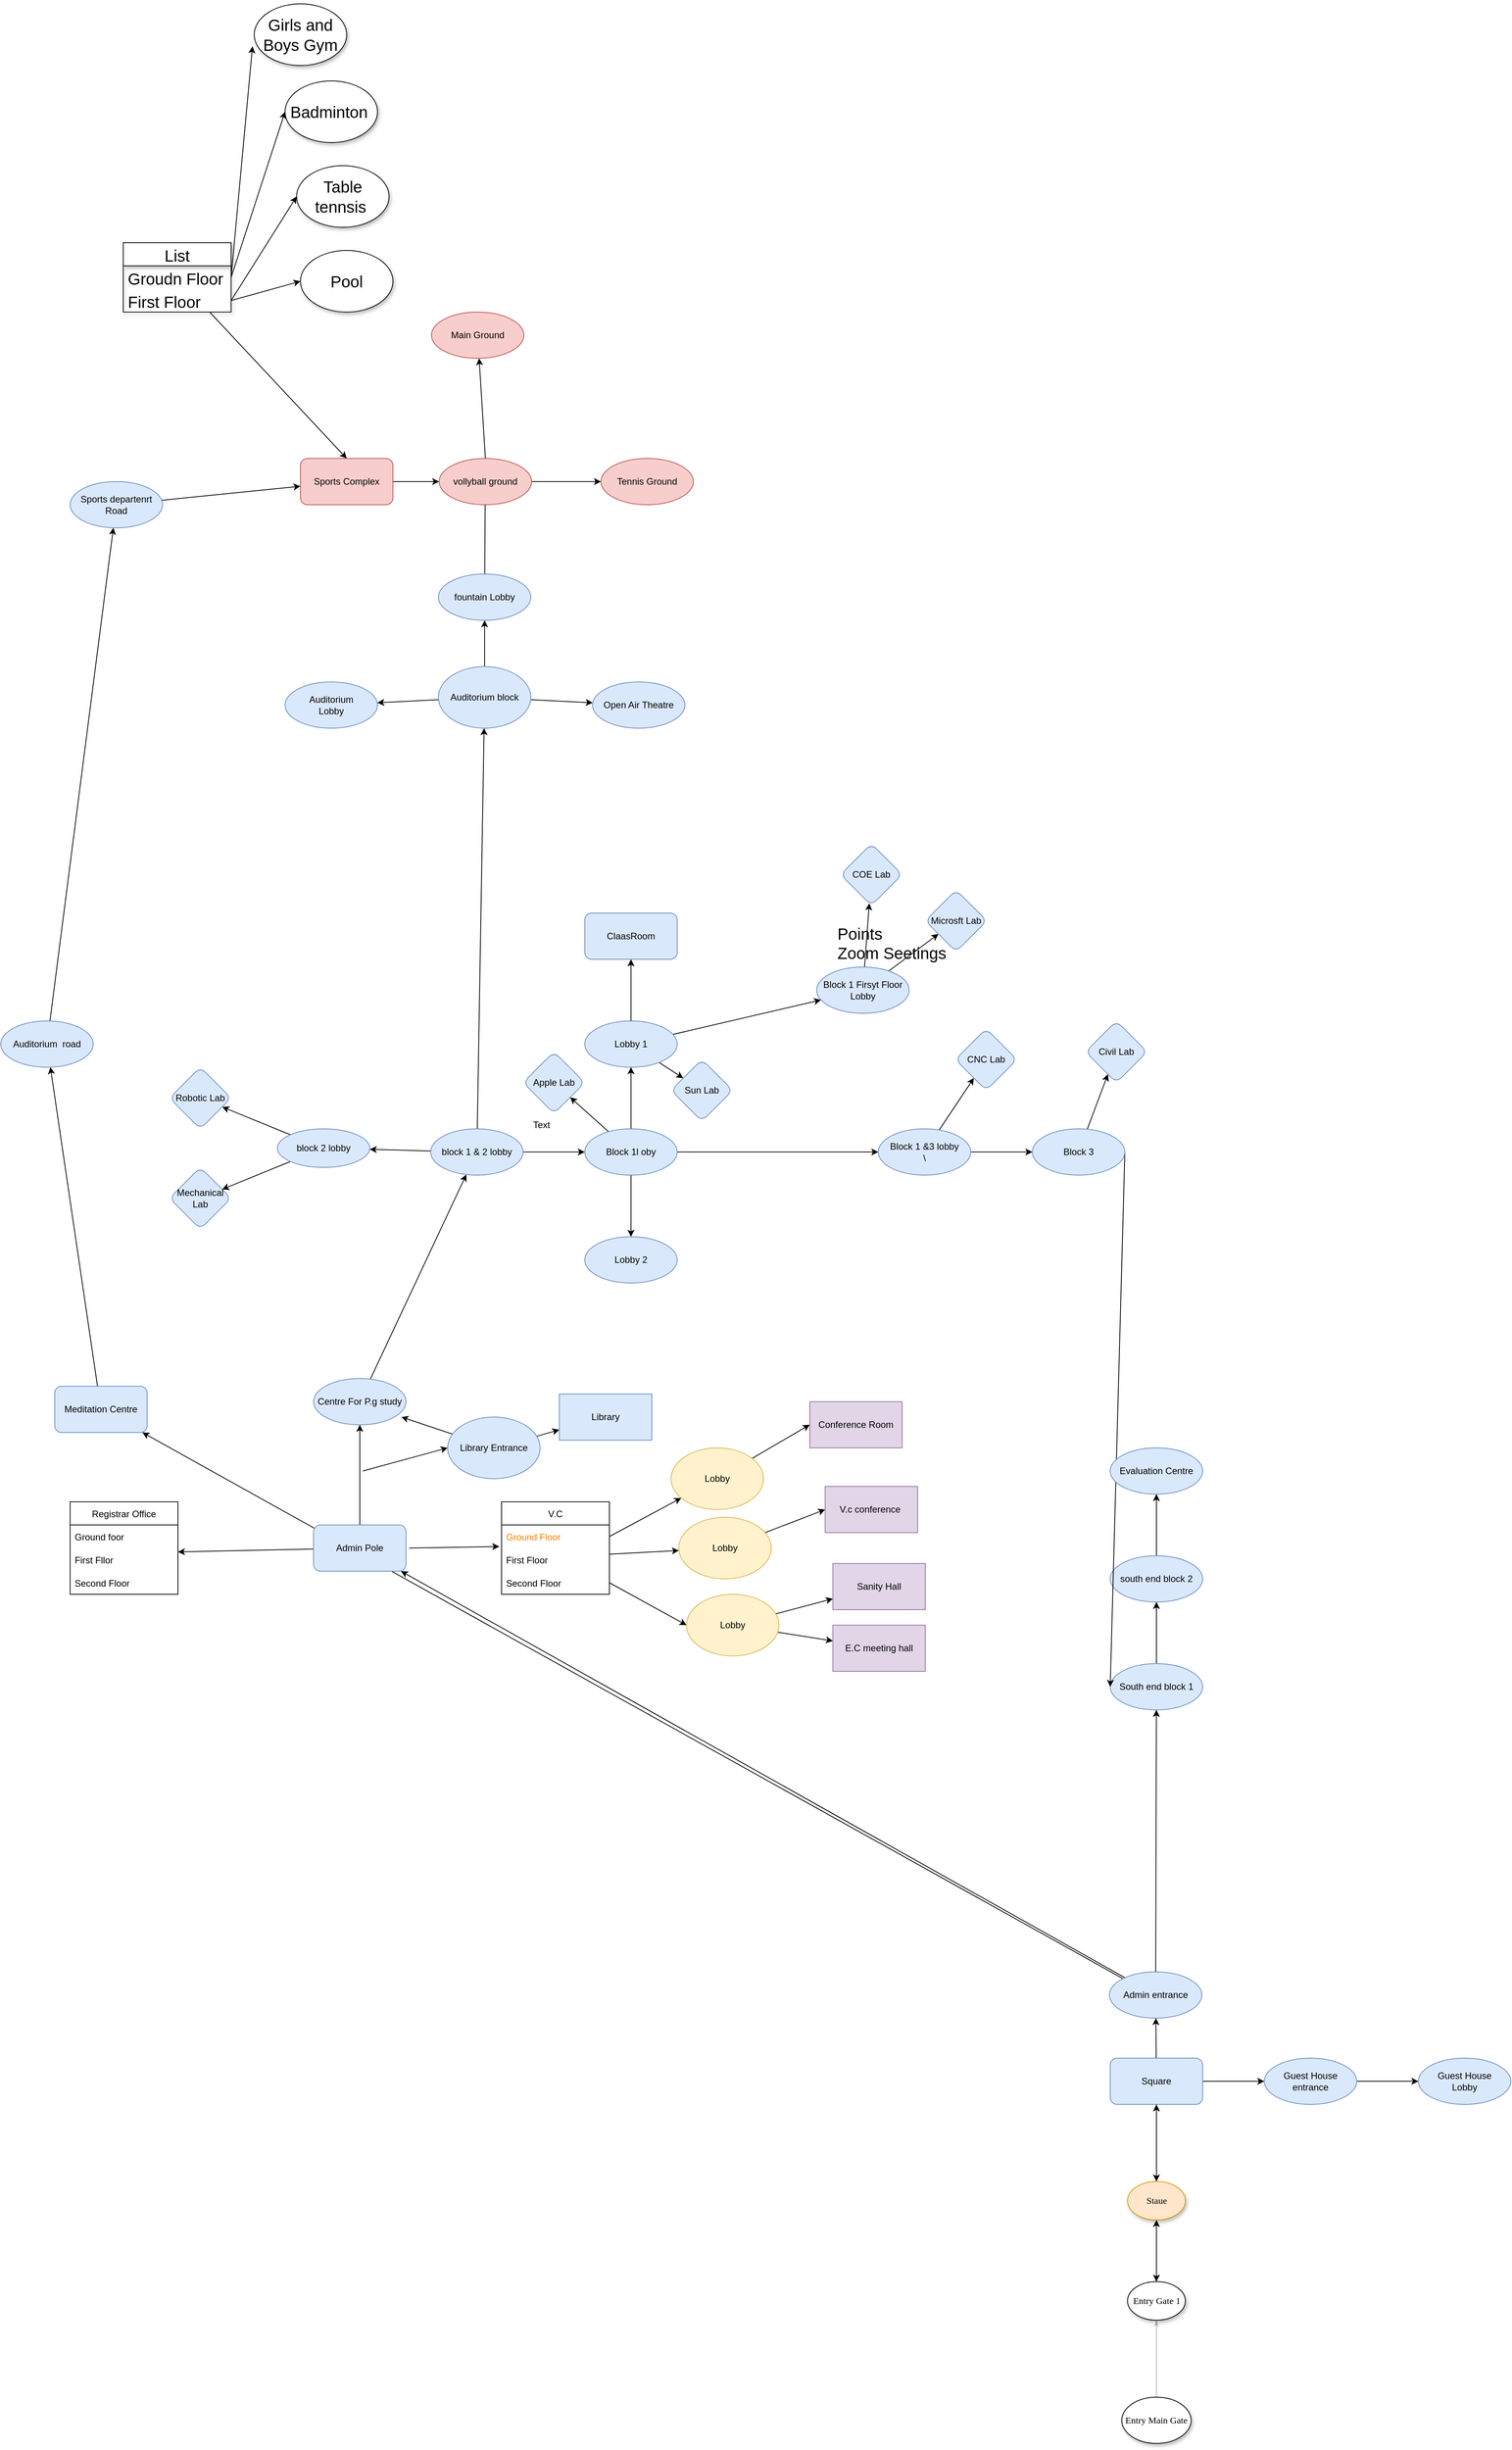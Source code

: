 <mxfile version="16.6.3" type="github">
  <diagram name="Page-1" id="42789a77-a242-8287-6e28-9cd8cfd52e62">
    <mxGraphModel dx="1148" dy="884" grid="1" gridSize="10" guides="1" tooltips="1" connect="1" arrows="1" fold="1" page="1" pageScale="1" pageWidth="4681" pageHeight="3300" background="none" math="0" shadow="0">
      <root>
        <mxCell id="0" />
        <mxCell id="1" parent="0" />
        <mxCell id="1ea317790d2ca983-12" style="edgeStyle=none;rounded=1;html=1;labelBackgroundColor=none;startArrow=none;startFill=0;startSize=5;endArrow=classicThin;endFill=1;endSize=5;jettySize=auto;orthogonalLoop=1;strokeColor=#B3B3B3;strokeWidth=1;fontFamily=Verdana;fontSize=12" parent="1" source="1ea317790d2ca983-1" target="1ea317790d2ca983-2" edge="1">
          <mxGeometry relative="1" as="geometry" />
        </mxCell>
        <mxCell id="1ea317790d2ca983-1" value="Entry Main Gate" style="ellipse;whiteSpace=wrap;html=1;rounded=0;shadow=1;comic=0;labelBackgroundColor=none;strokeWidth=1;fontFamily=Verdana;fontSize=12;align=center;" parent="1" vertex="1">
          <mxGeometry x="1536" y="3226" width="90" height="60" as="geometry" />
        </mxCell>
        <mxCell id="1ea317790d2ca983-2" value="&lt;span&gt;Entry Gate 1&lt;/span&gt;" style="ellipse;whiteSpace=wrap;html=1;rounded=0;shadow=1;comic=0;labelBackgroundColor=none;strokeWidth=1;fontFamily=Verdana;fontSize=12;align=center;" parent="1" vertex="1">
          <mxGeometry x="1543.5" y="3076" width="75" height="50" as="geometry" />
        </mxCell>
        <mxCell id="1ea317790d2ca983-6" value="&lt;span&gt;Staue&lt;/span&gt;" style="ellipse;whiteSpace=wrap;html=1;rounded=0;shadow=1;comic=0;labelBackgroundColor=none;strokeWidth=1;fontFamily=Verdana;fontSize=12;align=center;fillColor=#ffe6cc;strokeColor=#d79b00;" parent="1" vertex="1">
          <mxGeometry x="1543.5" y="2946" width="75" height="50" as="geometry" />
        </mxCell>
        <mxCell id="r8p-rTUP_P2dbKx-3tGq-9" value="" style="edgeStyle=none;rounded=0;orthogonalLoop=1;jettySize=auto;html=1;" edge="1" parent="1" source="r8p-rTUP_P2dbKx-3tGq-3" target="r8p-rTUP_P2dbKx-3tGq-8">
          <mxGeometry relative="1" as="geometry" />
        </mxCell>
        <mxCell id="r8p-rTUP_P2dbKx-3tGq-16" value="" style="edgeStyle=none;rounded=0;orthogonalLoop=1;jettySize=auto;html=1;" edge="1" parent="1" source="r8p-rTUP_P2dbKx-3tGq-3" target="r8p-rTUP_P2dbKx-3tGq-15">
          <mxGeometry relative="1" as="geometry" />
        </mxCell>
        <mxCell id="r8p-rTUP_P2dbKx-3tGq-3" value="Square" style="rounded=1;whiteSpace=wrap;html=1;fillColor=#dae8fc;strokeColor=#6c8ebf;" vertex="1" parent="1">
          <mxGeometry x="1521" y="2786" width="120" height="60" as="geometry" />
        </mxCell>
        <mxCell id="r8p-rTUP_P2dbKx-3tGq-11" value="" style="edgeStyle=none;rounded=0;orthogonalLoop=1;jettySize=auto;html=1;" edge="1" parent="1" source="r8p-rTUP_P2dbKx-3tGq-8" target="r8p-rTUP_P2dbKx-3tGq-10">
          <mxGeometry relative="1" as="geometry" />
        </mxCell>
        <mxCell id="r8p-rTUP_P2dbKx-3tGq-8" value="Guest House entrance" style="ellipse;whiteSpace=wrap;html=1;fillColor=#dae8fc;strokeColor=#6c8ebf;rounded=1;" vertex="1" parent="1">
          <mxGeometry x="1721" y="2786" width="120" height="60" as="geometry" />
        </mxCell>
        <mxCell id="r8p-rTUP_P2dbKx-3tGq-10" value="Guest House &lt;br&gt;Lobby" style="ellipse;whiteSpace=wrap;html=1;fillColor=#dae8fc;strokeColor=#6c8ebf;rounded=1;" vertex="1" parent="1">
          <mxGeometry x="1921" y="2786" width="120" height="60" as="geometry" />
        </mxCell>
        <mxCell id="r8p-rTUP_P2dbKx-3tGq-13" value="" style="endArrow=classic;startArrow=classic;html=1;rounded=0;entryX=0.5;entryY=1;entryDx=0;entryDy=0;exitX=0.5;exitY=0;exitDx=0;exitDy=0;" edge="1" parent="1" source="1ea317790d2ca983-6" target="r8p-rTUP_P2dbKx-3tGq-3">
          <mxGeometry width="50" height="50" relative="1" as="geometry">
            <mxPoint x="1626" y="3126" as="sourcePoint" />
            <mxPoint x="1676" y="3076" as="targetPoint" />
          </mxGeometry>
        </mxCell>
        <mxCell id="r8p-rTUP_P2dbKx-3tGq-14" value="" style="endArrow=classic;startArrow=classic;html=1;rounded=0;exitX=0.5;exitY=0;exitDx=0;exitDy=0;entryX=0.5;entryY=1;entryDx=0;entryDy=0;" edge="1" parent="1" source="1ea317790d2ca983-2" target="1ea317790d2ca983-6">
          <mxGeometry width="50" height="50" relative="1" as="geometry">
            <mxPoint x="1626" y="3236" as="sourcePoint" />
            <mxPoint x="1676" y="3186" as="targetPoint" />
          </mxGeometry>
        </mxCell>
        <mxCell id="r8p-rTUP_P2dbKx-3tGq-18" value="" style="edgeStyle=none;rounded=0;orthogonalLoop=1;jettySize=auto;html=1;" edge="1" parent="1" source="r8p-rTUP_P2dbKx-3tGq-15" target="r8p-rTUP_P2dbKx-3tGq-17">
          <mxGeometry relative="1" as="geometry" />
        </mxCell>
        <mxCell id="r8p-rTUP_P2dbKx-3tGq-82" value="" style="edgeStyle=none;rounded=0;orthogonalLoop=1;jettySize=auto;html=1;fontSize=21;fontColor=#000000;exitX=0;exitY=0;exitDx=0;exitDy=0;" edge="1" parent="1" source="r8p-rTUP_P2dbKx-3tGq-15" target="r8p-rTUP_P2dbKx-3tGq-81">
          <mxGeometry relative="1" as="geometry">
            <mxPoint x="519.435" y="2237.353" as="sourcePoint" />
          </mxGeometry>
        </mxCell>
        <mxCell id="r8p-rTUP_P2dbKx-3tGq-107" value="" style="edgeStyle=none;rounded=0;orthogonalLoop=1;jettySize=auto;html=1;fontSize=21;fontColor=#000000;" edge="1" parent="1" source="r8p-rTUP_P2dbKx-3tGq-15" target="r8p-rTUP_P2dbKx-3tGq-106">
          <mxGeometry relative="1" as="geometry" />
        </mxCell>
        <mxCell id="r8p-rTUP_P2dbKx-3tGq-15" value="Admin entrance" style="ellipse;whiteSpace=wrap;html=1;fillColor=#dae8fc;strokeColor=#6c8ebf;rounded=1;" vertex="1" parent="1">
          <mxGeometry x="1520" y="2674" width="120" height="60" as="geometry" />
        </mxCell>
        <mxCell id="r8p-rTUP_P2dbKx-3tGq-52" style="edgeStyle=none;rounded=0;orthogonalLoop=1;jettySize=auto;html=1;entryX=1;entryY=0.167;entryDx=0;entryDy=0;entryPerimeter=0;fontColor=#000000;" edge="1" parent="1" source="r8p-rTUP_P2dbKx-3tGq-17" target="r8p-rTUP_P2dbKx-3tGq-32">
          <mxGeometry relative="1" as="geometry" />
        </mxCell>
        <mxCell id="r8p-rTUP_P2dbKx-3tGq-55" value="" style="edgeStyle=none;rounded=0;orthogonalLoop=1;jettySize=auto;html=1;fontColor=#000000;" edge="1" parent="1" source="r8p-rTUP_P2dbKx-3tGq-17" target="r8p-rTUP_P2dbKx-3tGq-54">
          <mxGeometry relative="1" as="geometry" />
        </mxCell>
        <mxCell id="r8p-rTUP_P2dbKx-3tGq-69" style="edgeStyle=none;rounded=0;orthogonalLoop=1;jettySize=auto;html=1;entryX=0;entryY=0.5;entryDx=0;entryDy=0;fontColor=#000000;" edge="1" parent="1" target="r8p-rTUP_P2dbKx-3tGq-68">
          <mxGeometry relative="1" as="geometry">
            <mxPoint x="551" y="2024" as="sourcePoint" />
          </mxGeometry>
        </mxCell>
        <mxCell id="r8p-rTUP_P2dbKx-3tGq-17" value="Admin Pole" style="whiteSpace=wrap;html=1;fillColor=#dae8fc;strokeColor=#6c8ebf;rounded=1;" vertex="1" parent="1">
          <mxGeometry x="487" y="2094" width="120" height="60" as="geometry" />
        </mxCell>
        <mxCell id="r8p-rTUP_P2dbKx-3tGq-21" value="V.C" style="swimlane;fontStyle=0;childLayout=stackLayout;horizontal=1;startSize=30;horizontalStack=0;resizeParent=1;resizeParentMax=0;resizeLast=0;collapsible=1;marginBottom=0;" vertex="1" parent="1">
          <mxGeometry x="731" y="2064" width="140" height="120" as="geometry" />
        </mxCell>
        <mxCell id="r8p-rTUP_P2dbKx-3tGq-22" value="Ground Floor" style="text;strokeColor=none;fillColor=none;align=left;verticalAlign=middle;spacingLeft=4;spacingRight=4;overflow=hidden;points=[[0,0.5],[1,0.5]];portConstraint=eastwest;rotatable=0;fontColor=#FF8000;" vertex="1" parent="r8p-rTUP_P2dbKx-3tGq-21">
          <mxGeometry y="30" width="140" height="30" as="geometry" />
        </mxCell>
        <mxCell id="r8p-rTUP_P2dbKx-3tGq-23" value="First Floor" style="text;strokeColor=none;fillColor=none;align=left;verticalAlign=middle;spacingLeft=4;spacingRight=4;overflow=hidden;points=[[0,0.5],[1,0.5]];portConstraint=eastwest;rotatable=0;" vertex="1" parent="r8p-rTUP_P2dbKx-3tGq-21">
          <mxGeometry y="60" width="140" height="30" as="geometry" />
        </mxCell>
        <mxCell id="r8p-rTUP_P2dbKx-3tGq-24" value="Second Floor" style="text;strokeColor=none;fillColor=none;align=left;verticalAlign=middle;spacingLeft=4;spacingRight=4;overflow=hidden;points=[[0,0.5],[1,0.5]];portConstraint=eastwest;rotatable=0;" vertex="1" parent="r8p-rTUP_P2dbKx-3tGq-21">
          <mxGeometry y="90" width="140" height="30" as="geometry" />
        </mxCell>
        <mxCell id="r8p-rTUP_P2dbKx-3tGq-25" value="" style="endArrow=classic;html=1;rounded=0;entryX=-0.021;entryY=-0.067;entryDx=0;entryDy=0;entryPerimeter=0;" edge="1" parent="1" target="r8p-rTUP_P2dbKx-3tGq-23">
          <mxGeometry width="50" height="50" relative="1" as="geometry">
            <mxPoint x="611" y="2124" as="sourcePoint" />
            <mxPoint x="721" y="2124" as="targetPoint" />
          </mxGeometry>
        </mxCell>
        <mxCell id="r8p-rTUP_P2dbKx-3tGq-30" value="Registrar Office" style="swimlane;fontStyle=0;childLayout=stackLayout;horizontal=1;startSize=30;horizontalStack=0;resizeParent=1;resizeParentMax=0;resizeLast=0;collapsible=1;marginBottom=0;" vertex="1" parent="1">
          <mxGeometry x="171" y="2064" width="140" height="120" as="geometry" />
        </mxCell>
        <mxCell id="r8p-rTUP_P2dbKx-3tGq-31" value="Ground foor" style="text;strokeColor=none;fillColor=none;align=left;verticalAlign=middle;spacingLeft=4;spacingRight=4;overflow=hidden;points=[[0,0.5],[1,0.5]];portConstraint=eastwest;rotatable=0;" vertex="1" parent="r8p-rTUP_P2dbKx-3tGq-30">
          <mxGeometry y="30" width="140" height="30" as="geometry" />
        </mxCell>
        <mxCell id="r8p-rTUP_P2dbKx-3tGq-32" value="First Fllor" style="text;strokeColor=none;fillColor=none;align=left;verticalAlign=middle;spacingLeft=4;spacingRight=4;overflow=hidden;points=[[0,0.5],[1,0.5]];portConstraint=eastwest;rotatable=0;" vertex="1" parent="r8p-rTUP_P2dbKx-3tGq-30">
          <mxGeometry y="60" width="140" height="30" as="geometry" />
        </mxCell>
        <mxCell id="r8p-rTUP_P2dbKx-3tGq-33" value="Second Floor" style="text;strokeColor=none;fillColor=none;align=left;verticalAlign=middle;spacingLeft=4;spacingRight=4;overflow=hidden;points=[[0,0.5],[1,0.5]];portConstraint=eastwest;rotatable=0;" vertex="1" parent="r8p-rTUP_P2dbKx-3tGq-30">
          <mxGeometry y="90" width="140" height="30" as="geometry" />
        </mxCell>
        <mxCell id="r8p-rTUP_P2dbKx-3tGq-37" style="edgeStyle=none;rounded=0;orthogonalLoop=1;jettySize=auto;html=1;fontColor=#FF8000;exitX=1;exitY=0.5;exitDx=0;exitDy=0;" edge="1" parent="1" source="r8p-rTUP_P2dbKx-3tGq-22" target="r8p-rTUP_P2dbKx-3tGq-38">
          <mxGeometry relative="1" as="geometry">
            <mxPoint x="981" y="2104" as="targetPoint" />
          </mxGeometry>
        </mxCell>
        <mxCell id="r8p-rTUP_P2dbKx-3tGq-49" value="" style="edgeStyle=none;rounded=0;orthogonalLoop=1;jettySize=auto;html=1;fontColor=#000000;entryX=0;entryY=0.5;entryDx=0;entryDy=0;" edge="1" parent="1" source="r8p-rTUP_P2dbKx-3tGq-38" target="r8p-rTUP_P2dbKx-3tGq-48">
          <mxGeometry relative="1" as="geometry" />
        </mxCell>
        <mxCell id="r8p-rTUP_P2dbKx-3tGq-38" value="&lt;font color=&quot;#000000&quot;&gt;Lobby&lt;/font&gt;" style="ellipse;whiteSpace=wrap;html=1;fillColor=#fff2cc;strokeColor=#d6b656;" vertex="1" parent="1">
          <mxGeometry x="951" y="1994" width="120" height="80" as="geometry" />
        </mxCell>
        <mxCell id="r8p-rTUP_P2dbKx-3tGq-39" style="edgeStyle=none;rounded=0;orthogonalLoop=1;jettySize=auto;html=1;fontColor=#FF8000;exitX=1;exitY=0.267;exitDx=0;exitDy=0;exitPerimeter=0;" edge="1" parent="1" source="r8p-rTUP_P2dbKx-3tGq-23" target="r8p-rTUP_P2dbKx-3tGq-40">
          <mxGeometry relative="1" as="geometry">
            <mxPoint x="961" y="2132" as="targetPoint" />
          </mxGeometry>
        </mxCell>
        <mxCell id="r8p-rTUP_P2dbKx-3tGq-51" value="" style="edgeStyle=none;rounded=0;orthogonalLoop=1;jettySize=auto;html=1;fontColor=#000000;entryX=0;entryY=0.5;entryDx=0;entryDy=0;" edge="1" parent="1" source="r8p-rTUP_P2dbKx-3tGq-40" target="r8p-rTUP_P2dbKx-3tGq-50">
          <mxGeometry relative="1" as="geometry" />
        </mxCell>
        <mxCell id="r8p-rTUP_P2dbKx-3tGq-40" value="Lobby" style="ellipse;whiteSpace=wrap;html=1;fillColor=#fff2cc;strokeColor=#d6b656;" vertex="1" parent="1">
          <mxGeometry x="961" y="2084" width="120" height="80" as="geometry" />
        </mxCell>
        <mxCell id="r8p-rTUP_P2dbKx-3tGq-41" style="edgeStyle=none;rounded=0;orthogonalLoop=1;jettySize=auto;html=1;fontColor=#000000;exitX=1;exitY=0.5;exitDx=0;exitDy=0;entryX=0;entryY=0.5;entryDx=0;entryDy=0;" edge="1" parent="1" source="r8p-rTUP_P2dbKx-3tGq-24" target="r8p-rTUP_P2dbKx-3tGq-42">
          <mxGeometry relative="1" as="geometry">
            <mxPoint x="961" y="2224" as="targetPoint" />
          </mxGeometry>
        </mxCell>
        <mxCell id="r8p-rTUP_P2dbKx-3tGq-43" style="edgeStyle=none;rounded=0;orthogonalLoop=1;jettySize=auto;html=1;fontColor=#000000;" edge="1" parent="1" source="r8p-rTUP_P2dbKx-3tGq-42">
          <mxGeometry relative="1" as="geometry">
            <mxPoint x="971" y="2224" as="targetPoint" />
          </mxGeometry>
        </mxCell>
        <mxCell id="r8p-rTUP_P2dbKx-3tGq-45" value="" style="edgeStyle=none;rounded=0;orthogonalLoop=1;jettySize=auto;html=1;fontColor=#000000;" edge="1" parent="1" source="r8p-rTUP_P2dbKx-3tGq-42" target="r8p-rTUP_P2dbKx-3tGq-44">
          <mxGeometry relative="1" as="geometry" />
        </mxCell>
        <mxCell id="r8p-rTUP_P2dbKx-3tGq-47" value="" style="edgeStyle=none;rounded=0;orthogonalLoop=1;jettySize=auto;html=1;fontColor=#000000;" edge="1" parent="1" source="r8p-rTUP_P2dbKx-3tGq-42" target="r8p-rTUP_P2dbKx-3tGq-46">
          <mxGeometry relative="1" as="geometry" />
        </mxCell>
        <mxCell id="r8p-rTUP_P2dbKx-3tGq-42" value="Lobby" style="ellipse;whiteSpace=wrap;html=1;fillColor=#fff2cc;strokeColor=#d6b656;" vertex="1" parent="1">
          <mxGeometry x="971" y="2184" width="120" height="80" as="geometry" />
        </mxCell>
        <mxCell id="r8p-rTUP_P2dbKx-3tGq-44" value="Sanity Hall" style="whiteSpace=wrap;html=1;fillColor=#e1d5e7;strokeColor=#9673a6;" vertex="1" parent="1">
          <mxGeometry x="1161" y="2144" width="120" height="60" as="geometry" />
        </mxCell>
        <mxCell id="r8p-rTUP_P2dbKx-3tGq-46" value="E.C meeting hall" style="whiteSpace=wrap;html=1;fillColor=#e1d5e7;strokeColor=#9673a6;" vertex="1" parent="1">
          <mxGeometry x="1161" y="2224" width="120" height="60" as="geometry" />
        </mxCell>
        <mxCell id="r8p-rTUP_P2dbKx-3tGq-48" value="&lt;font color=&quot;#000000&quot;&gt;Conference Room&lt;/font&gt;" style="whiteSpace=wrap;html=1;fillColor=#e1d5e7;strokeColor=#9673a6;" vertex="1" parent="1">
          <mxGeometry x="1131" y="1934" width="120" height="60" as="geometry" />
        </mxCell>
        <mxCell id="r8p-rTUP_P2dbKx-3tGq-50" value="V.c conference&amp;nbsp;" style="whiteSpace=wrap;html=1;fillColor=#e1d5e7;strokeColor=#9673a6;" vertex="1" parent="1">
          <mxGeometry x="1151" y="2044" width="120" height="60" as="geometry" />
        </mxCell>
        <mxCell id="r8p-rTUP_P2dbKx-3tGq-57" value="" style="edgeStyle=none;rounded=0;orthogonalLoop=1;jettySize=auto;html=1;fontColor=#000000;" edge="1" parent="1" source="r8p-rTUP_P2dbKx-3tGq-54" target="r8p-rTUP_P2dbKx-3tGq-56">
          <mxGeometry relative="1" as="geometry" />
        </mxCell>
        <mxCell id="r8p-rTUP_P2dbKx-3tGq-54" value="Centre For P.g study" style="ellipse;whiteSpace=wrap;html=1;fillColor=#dae8fc;strokeColor=#6c8ebf;rounded=1;" vertex="1" parent="1">
          <mxGeometry x="487" y="1904" width="120" height="60" as="geometry" />
        </mxCell>
        <mxCell id="r8p-rTUP_P2dbKx-3tGq-59" value="" style="edgeStyle=none;rounded=0;orthogonalLoop=1;jettySize=auto;html=1;fontColor=#000000;" edge="1" parent="1" source="r8p-rTUP_P2dbKx-3tGq-56" target="r8p-rTUP_P2dbKx-3tGq-58">
          <mxGeometry relative="1" as="geometry" />
        </mxCell>
        <mxCell id="r8p-rTUP_P2dbKx-3tGq-61" value="" style="edgeStyle=none;rounded=0;orthogonalLoop=1;jettySize=auto;html=1;fontColor=#000000;" edge="1" parent="1" source="r8p-rTUP_P2dbKx-3tGq-56" target="r8p-rTUP_P2dbKx-3tGq-60">
          <mxGeometry relative="1" as="geometry" />
        </mxCell>
        <mxCell id="r8p-rTUP_P2dbKx-3tGq-78" value="" style="edgeStyle=none;rounded=0;orthogonalLoop=1;jettySize=auto;html=1;fontSize=21;fontColor=#000000;" edge="1" parent="1" source="r8p-rTUP_P2dbKx-3tGq-56" target="r8p-rTUP_P2dbKx-3tGq-77">
          <mxGeometry relative="1" as="geometry" />
        </mxCell>
        <mxCell id="r8p-rTUP_P2dbKx-3tGq-56" value="block 1 &amp;amp; 2 lobby" style="ellipse;whiteSpace=wrap;html=1;fillColor=#dae8fc;strokeColor=#6c8ebf;rounded=1;" vertex="1" parent="1">
          <mxGeometry x="639" y="1580" width="120" height="60" as="geometry" />
        </mxCell>
        <mxCell id="r8p-rTUP_P2dbKx-3tGq-63" value="" style="edgeStyle=none;rounded=0;orthogonalLoop=1;jettySize=auto;html=1;fontColor=#000000;" edge="1" parent="1" source="r8p-rTUP_P2dbKx-3tGq-58" target="r8p-rTUP_P2dbKx-3tGq-62">
          <mxGeometry relative="1" as="geometry" />
        </mxCell>
        <mxCell id="r8p-rTUP_P2dbKx-3tGq-65" value="" style="edgeStyle=none;rounded=0;orthogonalLoop=1;jettySize=auto;html=1;fontColor=#000000;" edge="1" parent="1" source="r8p-rTUP_P2dbKx-3tGq-58" target="r8p-rTUP_P2dbKx-3tGq-64">
          <mxGeometry relative="1" as="geometry" />
        </mxCell>
        <mxCell id="r8p-rTUP_P2dbKx-3tGq-67" value="" style="edgeStyle=none;rounded=0;orthogonalLoop=1;jettySize=auto;html=1;fontColor=#000000;" edge="1" parent="1" source="r8p-rTUP_P2dbKx-3tGq-58" target="r8p-rTUP_P2dbKx-3tGq-66">
          <mxGeometry relative="1" as="geometry" />
        </mxCell>
        <mxCell id="r8p-rTUP_P2dbKx-3tGq-58" value="Auditorium block" style="ellipse;whiteSpace=wrap;html=1;fillColor=#dae8fc;strokeColor=#6c8ebf;rounded=1;" vertex="1" parent="1">
          <mxGeometry x="649" y="980" width="120" height="80" as="geometry" />
        </mxCell>
        <mxCell id="r8p-rTUP_P2dbKx-3tGq-119" value="" style="edgeStyle=none;rounded=0;orthogonalLoop=1;jettySize=auto;html=1;fontSize=21;fontColor=#000000;" edge="1" parent="1" source="r8p-rTUP_P2dbKx-3tGq-60" target="r8p-rTUP_P2dbKx-3tGq-118">
          <mxGeometry relative="1" as="geometry" />
        </mxCell>
        <mxCell id="r8p-rTUP_P2dbKx-3tGq-144" value="" style="edgeStyle=none;rounded=0;orthogonalLoop=1;jettySize=auto;html=1;fontSize=21;fontColor=#000000;" edge="1" parent="1" source="r8p-rTUP_P2dbKx-3tGq-60" target="r8p-rTUP_P2dbKx-3tGq-143">
          <mxGeometry relative="1" as="geometry" />
        </mxCell>
        <mxCell id="r8p-rTUP_P2dbKx-3tGq-146" value="" style="edgeStyle=none;rounded=0;orthogonalLoop=1;jettySize=auto;html=1;fontSize=21;fontColor=#000000;" edge="1" parent="1" source="r8p-rTUP_P2dbKx-3tGq-60" target="r8p-rTUP_P2dbKx-3tGq-145">
          <mxGeometry relative="1" as="geometry" />
        </mxCell>
        <mxCell id="r8p-rTUP_P2dbKx-3tGq-148" value="" style="edgeStyle=none;rounded=0;orthogonalLoop=1;jettySize=auto;html=1;fontSize=21;fontColor=#000000;" edge="1" parent="1" source="r8p-rTUP_P2dbKx-3tGq-60" target="r8p-rTUP_P2dbKx-3tGq-147">
          <mxGeometry relative="1" as="geometry" />
        </mxCell>
        <mxCell id="r8p-rTUP_P2dbKx-3tGq-60" value="Block 1l oby" style="ellipse;whiteSpace=wrap;html=1;fillColor=#dae8fc;strokeColor=#6c8ebf;rounded=1;" vertex="1" parent="1">
          <mxGeometry x="839" y="1580" width="120" height="60" as="geometry" />
        </mxCell>
        <mxCell id="r8p-rTUP_P2dbKx-3tGq-117" style="edgeStyle=none;rounded=0;orthogonalLoop=1;jettySize=auto;html=1;fontSize=21;fontColor=#000000;" edge="1" parent="1" source="r8p-rTUP_P2dbKx-3tGq-62">
          <mxGeometry relative="1" as="geometry">
            <mxPoint x="710" y="720" as="targetPoint" />
          </mxGeometry>
        </mxCell>
        <mxCell id="r8p-rTUP_P2dbKx-3tGq-62" value="fountain Lobby" style="ellipse;whiteSpace=wrap;html=1;fillColor=#dae8fc;strokeColor=#6c8ebf;rounded=1;" vertex="1" parent="1">
          <mxGeometry x="649" y="860" width="120" height="60" as="geometry" />
        </mxCell>
        <mxCell id="r8p-rTUP_P2dbKx-3tGq-64" value="Open Air Theatre" style="ellipse;whiteSpace=wrap;html=1;fillColor=#dae8fc;strokeColor=#6c8ebf;rounded=1;" vertex="1" parent="1">
          <mxGeometry x="849" y="1000" width="120" height="60" as="geometry" />
        </mxCell>
        <mxCell id="r8p-rTUP_P2dbKx-3tGq-66" value="Auditorium&lt;br&gt;Lobby" style="ellipse;whiteSpace=wrap;html=1;fillColor=#dae8fc;strokeColor=#6c8ebf;rounded=1;" vertex="1" parent="1">
          <mxGeometry x="450" y="1000" width="120" height="60" as="geometry" />
        </mxCell>
        <mxCell id="r8p-rTUP_P2dbKx-3tGq-70" style="edgeStyle=none;rounded=0;orthogonalLoop=1;jettySize=auto;html=1;fontColor=#000000;" edge="1" parent="1" source="r8p-rTUP_P2dbKx-3tGq-68">
          <mxGeometry relative="1" as="geometry">
            <mxPoint x="601" y="1954" as="targetPoint" />
          </mxGeometry>
        </mxCell>
        <mxCell id="r8p-rTUP_P2dbKx-3tGq-72" value="" style="edgeStyle=none;rounded=0;orthogonalLoop=1;jettySize=auto;html=1;fontColor=#000000;" edge="1" parent="1" source="r8p-rTUP_P2dbKx-3tGq-68" target="r8p-rTUP_P2dbKx-3tGq-71">
          <mxGeometry relative="1" as="geometry" />
        </mxCell>
        <mxCell id="r8p-rTUP_P2dbKx-3tGq-68" value="Library Entrance" style="ellipse;whiteSpace=wrap;html=1;fillColor=#dae8fc;strokeColor=#6c8ebf;" vertex="1" parent="1">
          <mxGeometry x="661" y="1954" width="120" height="80" as="geometry" />
        </mxCell>
        <mxCell id="r8p-rTUP_P2dbKx-3tGq-71" value="Library" style="whiteSpace=wrap;html=1;fillColor=#dae8fc;strokeColor=#6c8ebf;" vertex="1" parent="1">
          <mxGeometry x="806" y="1924" width="120" height="60" as="geometry" />
        </mxCell>
        <mxCell id="r8p-rTUP_P2dbKx-3tGq-73" value="Text" style="text;html=1;strokeColor=none;fillColor=none;align=center;verticalAlign=middle;whiteSpace=wrap;rounded=0;fontColor=#000000;" vertex="1" parent="1">
          <mxGeometry x="753" y="1560" width="60" height="30" as="geometry" />
        </mxCell>
        <mxCell id="r8p-rTUP_P2dbKx-3tGq-76" value="Points&#xa;Zoom Seetings&#xa;" style="text;strokeColor=none;fillColor=none;align=left;verticalAlign=middle;spacingLeft=4;spacingRight=4;overflow=hidden;points=[[0,0.5],[1,0.5]];portConstraint=eastwest;rotatable=0;fontSize=21;fontColor=#000000;rounded=0;shadow=1;" vertex="1" parent="1">
          <mxGeometry x="1161" y="1250" width="260" height="200" as="geometry" />
        </mxCell>
        <mxCell id="r8p-rTUP_P2dbKx-3tGq-140" value="" style="edgeStyle=none;rounded=0;orthogonalLoop=1;jettySize=auto;html=1;fontSize=21;fontColor=#000000;" edge="1" parent="1" source="r8p-rTUP_P2dbKx-3tGq-77" target="r8p-rTUP_P2dbKx-3tGq-139">
          <mxGeometry relative="1" as="geometry" />
        </mxCell>
        <mxCell id="r8p-rTUP_P2dbKx-3tGq-142" value="" style="edgeStyle=none;rounded=0;orthogonalLoop=1;jettySize=auto;html=1;fontSize=21;fontColor=#000000;" edge="1" parent="1" source="r8p-rTUP_P2dbKx-3tGq-77" target="r8p-rTUP_P2dbKx-3tGq-141">
          <mxGeometry relative="1" as="geometry" />
        </mxCell>
        <mxCell id="r8p-rTUP_P2dbKx-3tGq-77" value="block 2 lobby" style="ellipse;whiteSpace=wrap;html=1;fillColor=#dae8fc;strokeColor=#6c8ebf;rounded=1;" vertex="1" parent="1">
          <mxGeometry x="440" y="1580" width="120" height="50" as="geometry" />
        </mxCell>
        <mxCell id="r8p-rTUP_P2dbKx-3tGq-84" value="" style="edgeStyle=none;rounded=0;orthogonalLoop=1;jettySize=auto;html=1;fontSize=21;fontColor=#000000;" edge="1" parent="1" source="r8p-rTUP_P2dbKx-3tGq-81" target="r8p-rTUP_P2dbKx-3tGq-83">
          <mxGeometry relative="1" as="geometry" />
        </mxCell>
        <mxCell id="r8p-rTUP_P2dbKx-3tGq-81" value="Meditation Centre" style="whiteSpace=wrap;html=1;fillColor=#dae8fc;strokeColor=#6c8ebf;rounded=1;" vertex="1" parent="1">
          <mxGeometry x="151" y="1914" width="120" height="60" as="geometry" />
        </mxCell>
        <mxCell id="r8p-rTUP_P2dbKx-3tGq-86" value="" style="edgeStyle=none;rounded=0;orthogonalLoop=1;jettySize=auto;html=1;fontSize=21;fontColor=#000000;" edge="1" parent="1" source="r8p-rTUP_P2dbKx-3tGq-83" target="r8p-rTUP_P2dbKx-3tGq-85">
          <mxGeometry relative="1" as="geometry" />
        </mxCell>
        <mxCell id="r8p-rTUP_P2dbKx-3tGq-83" value="Auditorium&amp;nbsp; road&lt;br&gt;" style="ellipse;whiteSpace=wrap;html=1;fillColor=#dae8fc;strokeColor=#6c8ebf;rounded=1;" vertex="1" parent="1">
          <mxGeometry x="81" y="1440" width="120" height="60" as="geometry" />
        </mxCell>
        <mxCell id="r8p-rTUP_P2dbKx-3tGq-88" value="" style="edgeStyle=none;rounded=0;orthogonalLoop=1;jettySize=auto;html=1;fontSize=21;fontColor=#000000;" edge="1" parent="1" source="r8p-rTUP_P2dbKx-3tGq-85" target="r8p-rTUP_P2dbKx-3tGq-87">
          <mxGeometry relative="1" as="geometry" />
        </mxCell>
        <mxCell id="r8p-rTUP_P2dbKx-3tGq-85" value="Sports departenrt Road" style="ellipse;whiteSpace=wrap;html=1;fillColor=#dae8fc;strokeColor=#6c8ebf;rounded=1;" vertex="1" parent="1">
          <mxGeometry x="171" y="740" width="120" height="60" as="geometry" />
        </mxCell>
        <mxCell id="r8p-rTUP_P2dbKx-3tGq-112" value="" style="edgeStyle=none;rounded=0;orthogonalLoop=1;jettySize=auto;html=1;fontSize=21;fontColor=#000000;exitX=0.5;exitY=0;exitDx=0;exitDy=0;" edge="1" parent="1" source="r8p-rTUP_P2dbKx-3tGq-113" target="r8p-rTUP_P2dbKx-3tGq-111">
          <mxGeometry relative="1" as="geometry" />
        </mxCell>
        <mxCell id="r8p-rTUP_P2dbKx-3tGq-114" value="" style="edgeStyle=none;rounded=0;orthogonalLoop=1;jettySize=auto;html=1;fontSize=21;fontColor=#000000;" edge="1" parent="1" source="r8p-rTUP_P2dbKx-3tGq-87" target="r8p-rTUP_P2dbKx-3tGq-113">
          <mxGeometry relative="1" as="geometry" />
        </mxCell>
        <mxCell id="r8p-rTUP_P2dbKx-3tGq-87" value="Sports Complex" style="whiteSpace=wrap;html=1;fillColor=#f8cecc;strokeColor=#b85450;rounded=1;" vertex="1" parent="1">
          <mxGeometry x="470" y="710" width="120" height="60" as="geometry" />
        </mxCell>
        <mxCell id="r8p-rTUP_P2dbKx-3tGq-93" style="edgeStyle=none;rounded=0;orthogonalLoop=1;jettySize=auto;html=1;fontSize=21;fontColor=#000000;entryX=0.5;entryY=0;entryDx=0;entryDy=0;" edge="1" parent="1" source="r8p-rTUP_P2dbKx-3tGq-89" target="r8p-rTUP_P2dbKx-3tGq-87">
          <mxGeometry relative="1" as="geometry">
            <mxPoint x="420" y="730" as="targetPoint" />
          </mxGeometry>
        </mxCell>
        <mxCell id="r8p-rTUP_P2dbKx-3tGq-89" value="List" style="swimlane;fontStyle=0;childLayout=stackLayout;horizontal=1;startSize=30;horizontalStack=0;resizeParent=1;resizeParentMax=0;resizeLast=0;collapsible=1;marginBottom=0;rounded=0;shadow=1;fontSize=21;fontColor=#000000;" vertex="1" parent="1">
          <mxGeometry x="240" y="430" width="140" height="90" as="geometry" />
        </mxCell>
        <mxCell id="r8p-rTUP_P2dbKx-3tGq-90" value="Groudn Floor" style="text;strokeColor=none;fillColor=none;align=left;verticalAlign=middle;spacingLeft=4;spacingRight=4;overflow=hidden;points=[[0,0.5],[1,0.5]];portConstraint=eastwest;rotatable=0;rounded=0;shadow=1;fontSize=21;fontColor=#000000;" vertex="1" parent="r8p-rTUP_P2dbKx-3tGq-89">
          <mxGeometry y="30" width="140" height="30" as="geometry" />
        </mxCell>
        <mxCell id="r8p-rTUP_P2dbKx-3tGq-91" value="First Floor" style="text;strokeColor=none;fillColor=none;align=left;verticalAlign=middle;spacingLeft=4;spacingRight=4;overflow=hidden;points=[[0,0.5],[1,0.5]];portConstraint=eastwest;rotatable=0;rounded=0;shadow=1;fontSize=21;fontColor=#000000;" vertex="1" parent="r8p-rTUP_P2dbKx-3tGq-89">
          <mxGeometry y="60" width="140" height="30" as="geometry" />
        </mxCell>
        <mxCell id="r8p-rTUP_P2dbKx-3tGq-95" value="Girls and Boys Gym" style="ellipse;whiteSpace=wrap;html=1;rounded=0;shadow=1;fontSize=21;fontColor=#000000;" vertex="1" parent="1">
          <mxGeometry x="410" y="120" width="120" height="80" as="geometry" />
        </mxCell>
        <mxCell id="r8p-rTUP_P2dbKx-3tGq-97" value="Badminton&amp;nbsp;" style="ellipse;whiteSpace=wrap;html=1;rounded=0;shadow=1;fontSize=21;fontColor=#000000;" vertex="1" parent="1">
          <mxGeometry x="450" y="220" width="120" height="80" as="geometry" />
        </mxCell>
        <mxCell id="r8p-rTUP_P2dbKx-3tGq-98" style="edgeStyle=none;rounded=0;orthogonalLoop=1;jettySize=auto;html=1;exitX=1;exitY=0.5;exitDx=0;exitDy=0;entryX=-0.019;entryY=0.689;entryDx=0;entryDy=0;entryPerimeter=0;fontSize=21;fontColor=#000000;" edge="1" parent="1" source="r8p-rTUP_P2dbKx-3tGq-90" target="r8p-rTUP_P2dbKx-3tGq-95">
          <mxGeometry relative="1" as="geometry" />
        </mxCell>
        <mxCell id="r8p-rTUP_P2dbKx-3tGq-99" style="edgeStyle=none;rounded=0;orthogonalLoop=1;jettySize=auto;html=1;exitX=1;exitY=0.5;exitDx=0;exitDy=0;entryX=0;entryY=0.5;entryDx=0;entryDy=0;fontSize=21;fontColor=#000000;" edge="1" parent="1" source="r8p-rTUP_P2dbKx-3tGq-90" target="r8p-rTUP_P2dbKx-3tGq-97">
          <mxGeometry relative="1" as="geometry" />
        </mxCell>
        <mxCell id="r8p-rTUP_P2dbKx-3tGq-100" value="Table tennsis&amp;nbsp;" style="ellipse;whiteSpace=wrap;html=1;rounded=0;shadow=1;fontSize=21;fontColor=#000000;" vertex="1" parent="1">
          <mxGeometry x="465" y="330" width="120" height="80" as="geometry" />
        </mxCell>
        <mxCell id="r8p-rTUP_P2dbKx-3tGq-101" style="edgeStyle=none;rounded=0;orthogonalLoop=1;jettySize=auto;html=1;entryX=0;entryY=0.5;entryDx=0;entryDy=0;fontSize=21;fontColor=#000000;" edge="1" parent="1" target="r8p-rTUP_P2dbKx-3tGq-100">
          <mxGeometry relative="1" as="geometry">
            <mxPoint x="380" y="505" as="sourcePoint" />
          </mxGeometry>
        </mxCell>
        <mxCell id="r8p-rTUP_P2dbKx-3tGq-102" value="Pool" style="ellipse;whiteSpace=wrap;html=1;rounded=0;shadow=1;fontSize=21;fontColor=#000000;" vertex="1" parent="1">
          <mxGeometry x="470" y="440" width="120" height="80" as="geometry" />
        </mxCell>
        <mxCell id="r8p-rTUP_P2dbKx-3tGq-103" style="edgeStyle=none;rounded=0;orthogonalLoop=1;jettySize=auto;html=1;exitX=1;exitY=0.5;exitDx=0;exitDy=0;entryX=0;entryY=0.5;entryDx=0;entryDy=0;fontSize=21;fontColor=#000000;" edge="1" parent="1" source="r8p-rTUP_P2dbKx-3tGq-91" target="r8p-rTUP_P2dbKx-3tGq-102">
          <mxGeometry relative="1" as="geometry" />
        </mxCell>
        <mxCell id="r8p-rTUP_P2dbKx-3tGq-109" value="" style="edgeStyle=none;rounded=0;orthogonalLoop=1;jettySize=auto;html=1;fontSize=21;fontColor=#000000;" edge="1" parent="1" source="r8p-rTUP_P2dbKx-3tGq-106" target="r8p-rTUP_P2dbKx-3tGq-108">
          <mxGeometry relative="1" as="geometry" />
        </mxCell>
        <mxCell id="r8p-rTUP_P2dbKx-3tGq-106" value="South end block 1" style="ellipse;whiteSpace=wrap;html=1;fillColor=#dae8fc;strokeColor=#6c8ebf;rounded=1;" vertex="1" parent="1">
          <mxGeometry x="1521" y="2274" width="120" height="60" as="geometry" />
        </mxCell>
        <mxCell id="r8p-rTUP_P2dbKx-3tGq-130" value="" style="edgeStyle=none;rounded=0;orthogonalLoop=1;jettySize=auto;html=1;fontSize=21;fontColor=#000000;" edge="1" parent="1" source="r8p-rTUP_P2dbKx-3tGq-108" target="r8p-rTUP_P2dbKx-3tGq-129">
          <mxGeometry relative="1" as="geometry" />
        </mxCell>
        <mxCell id="r8p-rTUP_P2dbKx-3tGq-108" value="south end block 2" style="ellipse;whiteSpace=wrap;html=1;fillColor=#dae8fc;strokeColor=#6c8ebf;rounded=1;" vertex="1" parent="1">
          <mxGeometry x="1521" y="2134" width="120" height="60" as="geometry" />
        </mxCell>
        <mxCell id="r8p-rTUP_P2dbKx-3tGq-111" value="Main Ground" style="ellipse;whiteSpace=wrap;html=1;fillColor=#f8cecc;strokeColor=#b85450;rounded=1;" vertex="1" parent="1">
          <mxGeometry x="640" y="520" width="120" height="60" as="geometry" />
        </mxCell>
        <mxCell id="r8p-rTUP_P2dbKx-3tGq-116" value="" style="edgeStyle=none;rounded=0;orthogonalLoop=1;jettySize=auto;html=1;fontSize=21;fontColor=#000000;" edge="1" parent="1" source="r8p-rTUP_P2dbKx-3tGq-113" target="r8p-rTUP_P2dbKx-3tGq-115">
          <mxGeometry relative="1" as="geometry" />
        </mxCell>
        <mxCell id="r8p-rTUP_P2dbKx-3tGq-113" value="vollyball ground" style="ellipse;whiteSpace=wrap;html=1;fillColor=#f8cecc;strokeColor=#b85450;rounded=1;" vertex="1" parent="1">
          <mxGeometry x="650" y="710" width="120" height="60" as="geometry" />
        </mxCell>
        <mxCell id="r8p-rTUP_P2dbKx-3tGq-115" value="Tennis Ground" style="ellipse;whiteSpace=wrap;html=1;fillColor=#f8cecc;strokeColor=#b85450;rounded=1;" vertex="1" parent="1">
          <mxGeometry x="860" y="710" width="120" height="60" as="geometry" />
        </mxCell>
        <mxCell id="r8p-rTUP_P2dbKx-3tGq-125" value="" style="edgeStyle=none;rounded=0;orthogonalLoop=1;jettySize=auto;html=1;fontSize=21;fontColor=#000000;" edge="1" parent="1" source="r8p-rTUP_P2dbKx-3tGq-118" target="r8p-rTUP_P2dbKx-3tGq-124">
          <mxGeometry relative="1" as="geometry" />
        </mxCell>
        <mxCell id="r8p-rTUP_P2dbKx-3tGq-128" value="" style="edgeStyle=none;rounded=0;orthogonalLoop=1;jettySize=auto;html=1;fontSize=21;fontColor=#000000;" edge="1" parent="1" source="r8p-rTUP_P2dbKx-3tGq-118" target="r8p-rTUP_P2dbKx-3tGq-127">
          <mxGeometry relative="1" as="geometry" />
        </mxCell>
        <mxCell id="r8p-rTUP_P2dbKx-3tGq-118" value="Block 1 &amp;amp;3 lobby&lt;br&gt;\" style="ellipse;whiteSpace=wrap;html=1;fillColor=#dae8fc;strokeColor=#6c8ebf;rounded=1;" vertex="1" parent="1">
          <mxGeometry x="1220" y="1580" width="120" height="60" as="geometry" />
        </mxCell>
        <mxCell id="r8p-rTUP_P2dbKx-3tGq-132" value="" style="edgeStyle=none;rounded=0;orthogonalLoop=1;jettySize=auto;html=1;fontSize=21;fontColor=#000000;" edge="1" parent="1" source="r8p-rTUP_P2dbKx-3tGq-124" target="r8p-rTUP_P2dbKx-3tGq-131">
          <mxGeometry relative="1" as="geometry" />
        </mxCell>
        <mxCell id="r8p-rTUP_P2dbKx-3tGq-133" style="edgeStyle=none;rounded=0;orthogonalLoop=1;jettySize=auto;html=1;exitX=1;exitY=0.5;exitDx=0;exitDy=0;entryX=0;entryY=0.5;entryDx=0;entryDy=0;fontSize=21;fontColor=#000000;" edge="1" parent="1" source="r8p-rTUP_P2dbKx-3tGq-124" target="r8p-rTUP_P2dbKx-3tGq-106">
          <mxGeometry relative="1" as="geometry" />
        </mxCell>
        <mxCell id="r8p-rTUP_P2dbKx-3tGq-124" value="Block 3" style="ellipse;whiteSpace=wrap;html=1;fillColor=#dae8fc;strokeColor=#6c8ebf;rounded=1;" vertex="1" parent="1">
          <mxGeometry x="1420" y="1580" width="120" height="60" as="geometry" />
        </mxCell>
        <mxCell id="r8p-rTUP_P2dbKx-3tGq-127" value="CNC Lab" style="rhombus;whiteSpace=wrap;html=1;fillColor=#dae8fc;strokeColor=#6c8ebf;rounded=1;" vertex="1" parent="1">
          <mxGeometry x="1320" y="1450" width="80" height="80" as="geometry" />
        </mxCell>
        <mxCell id="r8p-rTUP_P2dbKx-3tGq-129" value="Evaluation Centre" style="ellipse;whiteSpace=wrap;html=1;fillColor=#dae8fc;strokeColor=#6c8ebf;rounded=1;" vertex="1" parent="1">
          <mxGeometry x="1521" y="1994" width="120" height="60" as="geometry" />
        </mxCell>
        <mxCell id="r8p-rTUP_P2dbKx-3tGq-131" value="Civil Lab" style="rhombus;whiteSpace=wrap;html=1;fillColor=#dae8fc;strokeColor=#6c8ebf;rounded=1;" vertex="1" parent="1">
          <mxGeometry x="1489" y="1440" width="80" height="80" as="geometry" />
        </mxCell>
        <mxCell id="r8p-rTUP_P2dbKx-3tGq-139" value="Mechanical Lab" style="rhombus;whiteSpace=wrap;html=1;fillColor=#dae8fc;strokeColor=#6c8ebf;rounded=1;" vertex="1" parent="1">
          <mxGeometry x="300" y="1630" width="80" height="80" as="geometry" />
        </mxCell>
        <mxCell id="r8p-rTUP_P2dbKx-3tGq-141" value="Robotic Lab" style="rhombus;whiteSpace=wrap;html=1;fillColor=#dae8fc;strokeColor=#6c8ebf;rounded=1;" vertex="1" parent="1">
          <mxGeometry x="300" y="1500" width="80" height="80" as="geometry" />
        </mxCell>
        <mxCell id="r8p-rTUP_P2dbKx-3tGq-143" value="Apple Lab" style="rhombus;whiteSpace=wrap;html=1;fillColor=#dae8fc;strokeColor=#6c8ebf;rounded=1;" vertex="1" parent="1">
          <mxGeometry x="759" y="1480" width="80" height="80" as="geometry" />
        </mxCell>
        <mxCell id="r8p-rTUP_P2dbKx-3tGq-150" value="" style="edgeStyle=none;rounded=0;orthogonalLoop=1;jettySize=auto;html=1;fontSize=21;fontColor=#000000;" edge="1" parent="1" source="r8p-rTUP_P2dbKx-3tGq-145" target="r8p-rTUP_P2dbKx-3tGq-149">
          <mxGeometry relative="1" as="geometry" />
        </mxCell>
        <mxCell id="r8p-rTUP_P2dbKx-3tGq-155" value="" style="edgeStyle=none;rounded=0;orthogonalLoop=1;jettySize=auto;html=1;fontSize=21;fontColor=#000000;" edge="1" parent="1" source="r8p-rTUP_P2dbKx-3tGq-145" target="r8p-rTUP_P2dbKx-3tGq-154">
          <mxGeometry relative="1" as="geometry" />
        </mxCell>
        <mxCell id="r8p-rTUP_P2dbKx-3tGq-157" value="" style="edgeStyle=none;rounded=0;orthogonalLoop=1;jettySize=auto;html=1;fontSize=21;fontColor=#000000;" edge="1" parent="1" source="r8p-rTUP_P2dbKx-3tGq-145" target="r8p-rTUP_P2dbKx-3tGq-156">
          <mxGeometry relative="1" as="geometry" />
        </mxCell>
        <mxCell id="r8p-rTUP_P2dbKx-3tGq-145" value="Lobby 1" style="ellipse;whiteSpace=wrap;html=1;fillColor=#dae8fc;strokeColor=#6c8ebf;rounded=1;" vertex="1" parent="1">
          <mxGeometry x="839" y="1440" width="120" height="60" as="geometry" />
        </mxCell>
        <mxCell id="r8p-rTUP_P2dbKx-3tGq-147" value="Lobby 2" style="ellipse;whiteSpace=wrap;html=1;fillColor=#dae8fc;strokeColor=#6c8ebf;rounded=1;" vertex="1" parent="1">
          <mxGeometry x="839" y="1720" width="120" height="60" as="geometry" />
        </mxCell>
        <mxCell id="r8p-rTUP_P2dbKx-3tGq-149" value="Sun Lab" style="rhombus;whiteSpace=wrap;html=1;fillColor=#dae8fc;strokeColor=#6c8ebf;rounded=1;" vertex="1" parent="1">
          <mxGeometry x="951" y="1490" width="80" height="80" as="geometry" />
        </mxCell>
        <mxCell id="r8p-rTUP_P2dbKx-3tGq-154" value="ClaasRoom" style="whiteSpace=wrap;html=1;fillColor=#dae8fc;strokeColor=#6c8ebf;rounded=1;" vertex="1" parent="1">
          <mxGeometry x="839" y="1300" width="120" height="60" as="geometry" />
        </mxCell>
        <mxCell id="r8p-rTUP_P2dbKx-3tGq-159" value="" style="edgeStyle=none;rounded=0;orthogonalLoop=1;jettySize=auto;html=1;fontSize=21;fontColor=#000000;" edge="1" parent="1" source="r8p-rTUP_P2dbKx-3tGq-156" target="r8p-rTUP_P2dbKx-3tGq-158">
          <mxGeometry relative="1" as="geometry" />
        </mxCell>
        <mxCell id="r8p-rTUP_P2dbKx-3tGq-161" value="" style="edgeStyle=none;rounded=0;orthogonalLoop=1;jettySize=auto;html=1;fontSize=21;fontColor=#000000;" edge="1" parent="1" source="r8p-rTUP_P2dbKx-3tGq-156" target="r8p-rTUP_P2dbKx-3tGq-160">
          <mxGeometry relative="1" as="geometry" />
        </mxCell>
        <mxCell id="r8p-rTUP_P2dbKx-3tGq-156" value="Block 1 Firsyt Floor Lobby" style="ellipse;whiteSpace=wrap;html=1;fillColor=#dae8fc;strokeColor=#6c8ebf;rounded=1;" vertex="1" parent="1">
          <mxGeometry x="1140" y="1370" width="120" height="60" as="geometry" />
        </mxCell>
        <mxCell id="r8p-rTUP_P2dbKx-3tGq-158" value="COE Lab" style="rhombus;whiteSpace=wrap;html=1;fillColor=#dae8fc;strokeColor=#6c8ebf;rounded=1;" vertex="1" parent="1">
          <mxGeometry x="1171" y="1210" width="80" height="80" as="geometry" />
        </mxCell>
        <mxCell id="r8p-rTUP_P2dbKx-3tGq-160" value="Microsft Lab" style="rhombus;whiteSpace=wrap;html=1;fillColor=#dae8fc;strokeColor=#6c8ebf;rounded=1;" vertex="1" parent="1">
          <mxGeometry x="1281" y="1270" width="80" height="80" as="geometry" />
        </mxCell>
      </root>
    </mxGraphModel>
  </diagram>
</mxfile>
